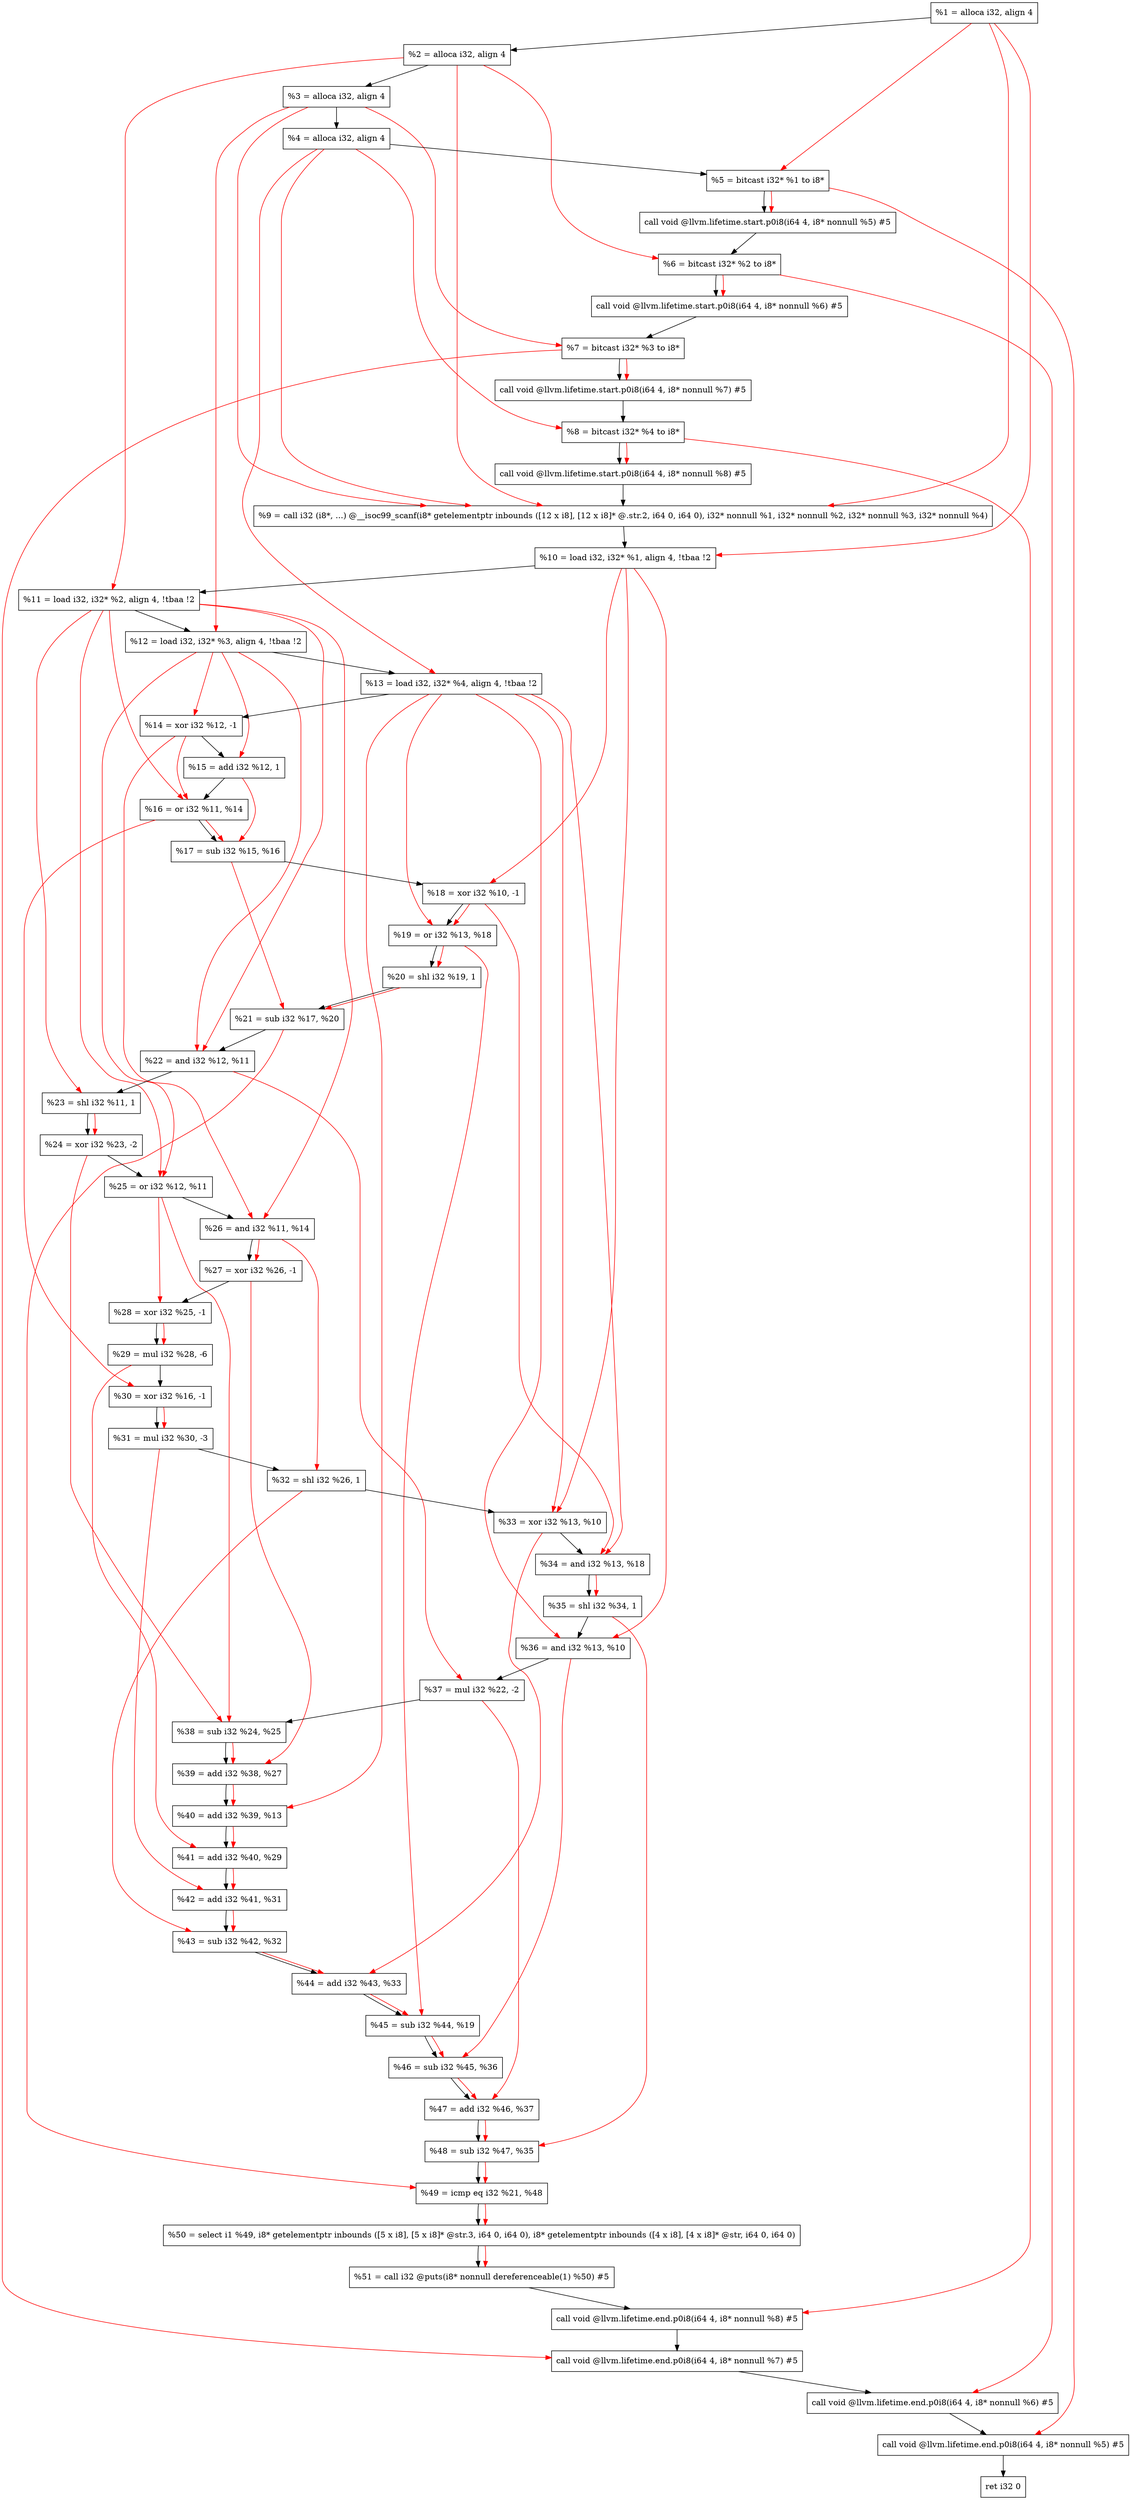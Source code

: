 digraph "DFG for'main' function" {
	Node0xb14938[shape=record, label="  %1 = alloca i32, align 4"];
	Node0xb149b8[shape=record, label="  %2 = alloca i32, align 4"];
	Node0xb14a48[shape=record, label="  %3 = alloca i32, align 4"];
	Node0xb14aa8[shape=record, label="  %4 = alloca i32, align 4"];
	Node0xb14b58[shape=record, label="  %5 = bitcast i32* %1 to i8*"];
	Node0xb14f88[shape=record, label="  call void @llvm.lifetime.start.p0i8(i64 4, i8* nonnull %5) #5"];
	Node0xb15068[shape=record, label="  %6 = bitcast i32* %2 to i8*"];
	Node0xb15168[shape=record, label="  call void @llvm.lifetime.start.p0i8(i64 4, i8* nonnull %6) #5"];
	Node0xb15228[shape=record, label="  %7 = bitcast i32* %3 to i8*"];
	Node0xb152d8[shape=record, label="  call void @llvm.lifetime.start.p0i8(i64 4, i8* nonnull %7) #5"];
	Node0xb15398[shape=record, label="  %8 = bitcast i32* %4 to i8*"];
	Node0xb15448[shape=record, label="  call void @llvm.lifetime.start.p0i8(i64 4, i8* nonnull %8) #5"];
	Node0xb0fa80[shape=record, label="  %9 = call i32 (i8*, ...) @__isoc99_scanf(i8* getelementptr inbounds ([12 x i8], [12 x i8]* @.str.2, i64 0, i64 0), i32* nonnull %1, i32* nonnull %2, i32* nonnull %3, i32* nonnull %4)"];
	Node0xb15648[shape=record, label="  %10 = load i32, i32* %1, align 4, !tbaa !2"];
	Node0xb165b8[shape=record, label="  %11 = load i32, i32* %2, align 4, !tbaa !2"];
	Node0xb16c28[shape=record, label="  %12 = load i32, i32* %3, align 4, !tbaa !2"];
	Node0xb16c88[shape=record, label="  %13 = load i32, i32* %4, align 4, !tbaa !2"];
	Node0xb16d00[shape=record, label="  %14 = xor i32 %12, -1"];
	Node0xb16d70[shape=record, label="  %15 = add i32 %12, 1"];
	Node0xb16de0[shape=record, label="  %16 = or i32 %11, %14"];
	Node0xb16e50[shape=record, label="  %17 = sub i32 %15, %16"];
	Node0xb16ec0[shape=record, label="  %18 = xor i32 %10, -1"];
	Node0xb16f30[shape=record, label="  %19 = or i32 %13, %18"];
	Node0xb16fa0[shape=record, label="  %20 = shl i32 %19, 1"];
	Node0xb17010[shape=record, label="  %21 = sub i32 %17, %20"];
	Node0xb17080[shape=record, label="  %22 = and i32 %12, %11"];
	Node0xb170f0[shape=record, label="  %23 = shl i32 %11, 1"];
	Node0xb17160[shape=record, label="  %24 = xor i32 %23, -2"];
	Node0xb171d0[shape=record, label="  %25 = or i32 %12, %11"];
	Node0xb17240[shape=record, label="  %26 = and i32 %11, %14"];
	Node0xb172b0[shape=record, label="  %27 = xor i32 %26, -1"];
	Node0xb17320[shape=record, label="  %28 = xor i32 %25, -1"];
	Node0xb17390[shape=record, label="  %29 = mul i32 %28, -6"];
	Node0xb17400[shape=record, label="  %30 = xor i32 %16, -1"];
	Node0xb17470[shape=record, label="  %31 = mul i32 %30, -3"];
	Node0xb174e0[shape=record, label="  %32 = shl i32 %26, 1"];
	Node0xb17550[shape=record, label="  %33 = xor i32 %13, %10"];
	Node0xb175c0[shape=record, label="  %34 = and i32 %13, %18"];
	Node0xb17630[shape=record, label="  %35 = shl i32 %34, 1"];
	Node0xb176a0[shape=record, label="  %36 = and i32 %13, %10"];
	Node0xb17710[shape=record, label="  %37 = mul i32 %22, -2"];
	Node0xb17780[shape=record, label="  %38 = sub i32 %24, %25"];
	Node0xb177f0[shape=record, label="  %39 = add i32 %38, %27"];
	Node0xb17860[shape=record, label="  %40 = add i32 %39, %13"];
	Node0xb178d0[shape=record, label="  %41 = add i32 %40, %29"];
	Node0xb17940[shape=record, label="  %42 = add i32 %41, %31"];
	Node0xb179b0[shape=record, label="  %43 = sub i32 %42, %32"];
	Node0xb17a20[shape=record, label="  %44 = add i32 %43, %33"];
	Node0xb17a90[shape=record, label="  %45 = sub i32 %44, %19"];
	Node0xb17b00[shape=record, label="  %46 = sub i32 %45, %36"];
	Node0xb17b70[shape=record, label="  %47 = add i32 %46, %37"];
	Node0xb17be0[shape=record, label="  %48 = sub i32 %47, %35"];
	Node0xb17c50[shape=record, label="  %49 = icmp eq i32 %21, %48"];
	Node0xab48b8[shape=record, label="  %50 = select i1 %49, i8* getelementptr inbounds ([5 x i8], [5 x i8]* @str.3, i64 0, i64 0), i8* getelementptr inbounds ([4 x i8], [4 x i8]* @str, i64 0, i64 0)"];
	Node0xb17ce0[shape=record, label="  %51 = call i32 @puts(i8* nonnull dereferenceable(1) %50) #5"];
	Node0xb17f88[shape=record, label="  call void @llvm.lifetime.end.p0i8(i64 4, i8* nonnull %8) #5"];
	Node0xb180e8[shape=record, label="  call void @llvm.lifetime.end.p0i8(i64 4, i8* nonnull %7) #5"];
	Node0xb181f8[shape=record, label="  call void @llvm.lifetime.end.p0i8(i64 4, i8* nonnull %6) #5"];
	Node0xb18308[shape=record, label="  call void @llvm.lifetime.end.p0i8(i64 4, i8* nonnull %5) #5"];
	Node0xb183c8[shape=record, label="  ret i32 0"];
	Node0xb14938 -> Node0xb149b8;
	Node0xb149b8 -> Node0xb14a48;
	Node0xb14a48 -> Node0xb14aa8;
	Node0xb14aa8 -> Node0xb14b58;
	Node0xb14b58 -> Node0xb14f88;
	Node0xb14f88 -> Node0xb15068;
	Node0xb15068 -> Node0xb15168;
	Node0xb15168 -> Node0xb15228;
	Node0xb15228 -> Node0xb152d8;
	Node0xb152d8 -> Node0xb15398;
	Node0xb15398 -> Node0xb15448;
	Node0xb15448 -> Node0xb0fa80;
	Node0xb0fa80 -> Node0xb15648;
	Node0xb15648 -> Node0xb165b8;
	Node0xb165b8 -> Node0xb16c28;
	Node0xb16c28 -> Node0xb16c88;
	Node0xb16c88 -> Node0xb16d00;
	Node0xb16d00 -> Node0xb16d70;
	Node0xb16d70 -> Node0xb16de0;
	Node0xb16de0 -> Node0xb16e50;
	Node0xb16e50 -> Node0xb16ec0;
	Node0xb16ec0 -> Node0xb16f30;
	Node0xb16f30 -> Node0xb16fa0;
	Node0xb16fa0 -> Node0xb17010;
	Node0xb17010 -> Node0xb17080;
	Node0xb17080 -> Node0xb170f0;
	Node0xb170f0 -> Node0xb17160;
	Node0xb17160 -> Node0xb171d0;
	Node0xb171d0 -> Node0xb17240;
	Node0xb17240 -> Node0xb172b0;
	Node0xb172b0 -> Node0xb17320;
	Node0xb17320 -> Node0xb17390;
	Node0xb17390 -> Node0xb17400;
	Node0xb17400 -> Node0xb17470;
	Node0xb17470 -> Node0xb174e0;
	Node0xb174e0 -> Node0xb17550;
	Node0xb17550 -> Node0xb175c0;
	Node0xb175c0 -> Node0xb17630;
	Node0xb17630 -> Node0xb176a0;
	Node0xb176a0 -> Node0xb17710;
	Node0xb17710 -> Node0xb17780;
	Node0xb17780 -> Node0xb177f0;
	Node0xb177f0 -> Node0xb17860;
	Node0xb17860 -> Node0xb178d0;
	Node0xb178d0 -> Node0xb17940;
	Node0xb17940 -> Node0xb179b0;
	Node0xb179b0 -> Node0xb17a20;
	Node0xb17a20 -> Node0xb17a90;
	Node0xb17a90 -> Node0xb17b00;
	Node0xb17b00 -> Node0xb17b70;
	Node0xb17b70 -> Node0xb17be0;
	Node0xb17be0 -> Node0xb17c50;
	Node0xb17c50 -> Node0xab48b8;
	Node0xab48b8 -> Node0xb17ce0;
	Node0xb17ce0 -> Node0xb17f88;
	Node0xb17f88 -> Node0xb180e8;
	Node0xb180e8 -> Node0xb181f8;
	Node0xb181f8 -> Node0xb18308;
	Node0xb18308 -> Node0xb183c8;
edge [color=red]
	Node0xb14938 -> Node0xb14b58;
	Node0xb14b58 -> Node0xb14f88;
	Node0xb149b8 -> Node0xb15068;
	Node0xb15068 -> Node0xb15168;
	Node0xb14a48 -> Node0xb15228;
	Node0xb15228 -> Node0xb152d8;
	Node0xb14aa8 -> Node0xb15398;
	Node0xb15398 -> Node0xb15448;
	Node0xb14938 -> Node0xb0fa80;
	Node0xb149b8 -> Node0xb0fa80;
	Node0xb14a48 -> Node0xb0fa80;
	Node0xb14aa8 -> Node0xb0fa80;
	Node0xb14938 -> Node0xb15648;
	Node0xb149b8 -> Node0xb165b8;
	Node0xb14a48 -> Node0xb16c28;
	Node0xb14aa8 -> Node0xb16c88;
	Node0xb16c28 -> Node0xb16d00;
	Node0xb16c28 -> Node0xb16d70;
	Node0xb165b8 -> Node0xb16de0;
	Node0xb16d00 -> Node0xb16de0;
	Node0xb16d70 -> Node0xb16e50;
	Node0xb16de0 -> Node0xb16e50;
	Node0xb15648 -> Node0xb16ec0;
	Node0xb16c88 -> Node0xb16f30;
	Node0xb16ec0 -> Node0xb16f30;
	Node0xb16f30 -> Node0xb16fa0;
	Node0xb16e50 -> Node0xb17010;
	Node0xb16fa0 -> Node0xb17010;
	Node0xb16c28 -> Node0xb17080;
	Node0xb165b8 -> Node0xb17080;
	Node0xb165b8 -> Node0xb170f0;
	Node0xb170f0 -> Node0xb17160;
	Node0xb16c28 -> Node0xb171d0;
	Node0xb165b8 -> Node0xb171d0;
	Node0xb165b8 -> Node0xb17240;
	Node0xb16d00 -> Node0xb17240;
	Node0xb17240 -> Node0xb172b0;
	Node0xb171d0 -> Node0xb17320;
	Node0xb17320 -> Node0xb17390;
	Node0xb16de0 -> Node0xb17400;
	Node0xb17400 -> Node0xb17470;
	Node0xb17240 -> Node0xb174e0;
	Node0xb16c88 -> Node0xb17550;
	Node0xb15648 -> Node0xb17550;
	Node0xb16c88 -> Node0xb175c0;
	Node0xb16ec0 -> Node0xb175c0;
	Node0xb175c0 -> Node0xb17630;
	Node0xb16c88 -> Node0xb176a0;
	Node0xb15648 -> Node0xb176a0;
	Node0xb17080 -> Node0xb17710;
	Node0xb17160 -> Node0xb17780;
	Node0xb171d0 -> Node0xb17780;
	Node0xb17780 -> Node0xb177f0;
	Node0xb172b0 -> Node0xb177f0;
	Node0xb177f0 -> Node0xb17860;
	Node0xb16c88 -> Node0xb17860;
	Node0xb17860 -> Node0xb178d0;
	Node0xb17390 -> Node0xb178d0;
	Node0xb178d0 -> Node0xb17940;
	Node0xb17470 -> Node0xb17940;
	Node0xb17940 -> Node0xb179b0;
	Node0xb174e0 -> Node0xb179b0;
	Node0xb179b0 -> Node0xb17a20;
	Node0xb17550 -> Node0xb17a20;
	Node0xb17a20 -> Node0xb17a90;
	Node0xb16f30 -> Node0xb17a90;
	Node0xb17a90 -> Node0xb17b00;
	Node0xb176a0 -> Node0xb17b00;
	Node0xb17b00 -> Node0xb17b70;
	Node0xb17710 -> Node0xb17b70;
	Node0xb17b70 -> Node0xb17be0;
	Node0xb17630 -> Node0xb17be0;
	Node0xb17010 -> Node0xb17c50;
	Node0xb17be0 -> Node0xb17c50;
	Node0xb17c50 -> Node0xab48b8;
	Node0xab48b8 -> Node0xb17ce0;
	Node0xb15398 -> Node0xb17f88;
	Node0xb15228 -> Node0xb180e8;
	Node0xb15068 -> Node0xb181f8;
	Node0xb14b58 -> Node0xb18308;
}
